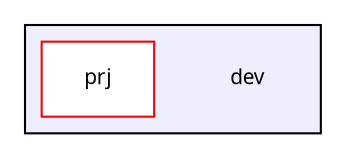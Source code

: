 digraph "D:/dev" {
  compound=true
  node [ fontsize="10", fontname="FreeSans.ttf"];
  edge [ labelfontsize="10", labelfontname="FreeSans.ttf"];
  subgraph clusterdir_5fc0168d11760b9445bd29fa15d9290f {
    graph [ bgcolor="#eeeeff", pencolor="black", label="" URL="dir_5fc0168d11760b9445bd29fa15d9290f.html"];
    dir_5fc0168d11760b9445bd29fa15d9290f [shape=plaintext label="dev"];
    dir_0aa87b007eef98ba79c6224f18b9f0d4 [shape=box label="prj" color="red" fillcolor="white" style="filled" URL="dir_0aa87b007eef98ba79c6224f18b9f0d4.html"];
  }
}
